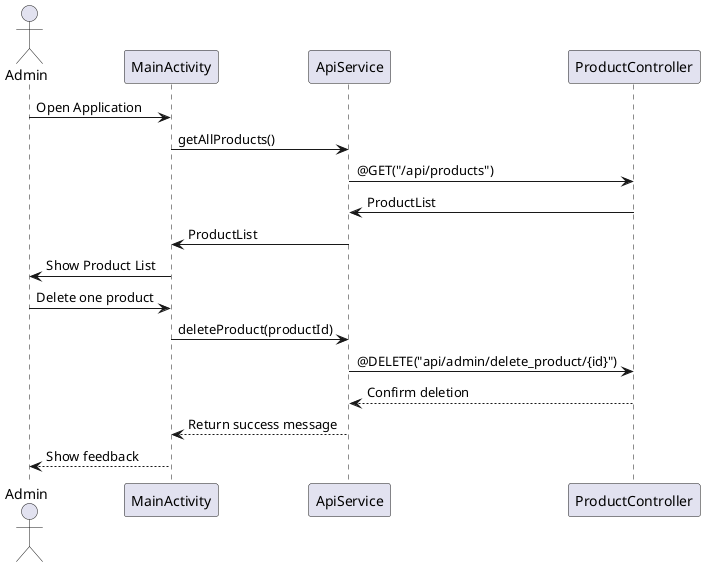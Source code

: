 @startuml
actor Admin
participant MainActivity
participant ApiService
participant ProductController

Admin -> MainActivity: Open Application
MainActivity -> ApiService: getAllProducts()
ApiService -> ProductController:  @GET("/api/products")
ProductController -> ApiService: ProductList
ApiService -> MainActivity: ProductList
MainActivity -> Admin: Show Product List
Admin -> MainActivity: Delete one product
MainActivity -> ApiService: deleteProduct(productId)
ApiService -> ProductController: @DELETE("api/admin/delete_product/{id}")
ProductController --> ApiService: Confirm deletion
ApiService --> MainActivity: Return success message
MainActivity --> Admin: Show feedback
@enduml
